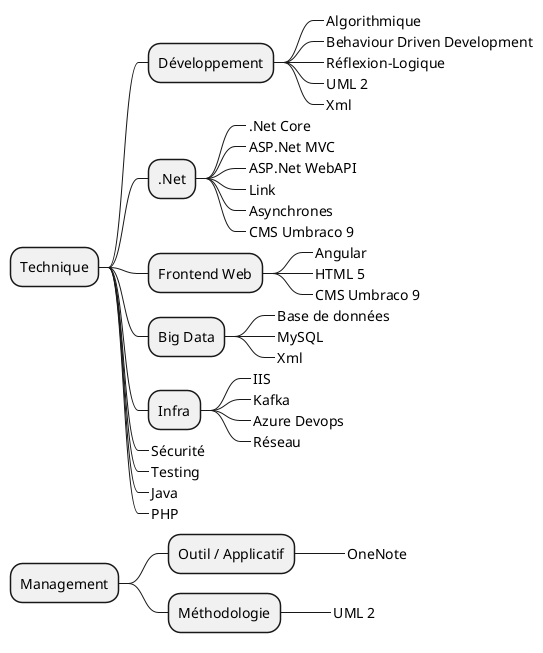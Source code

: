 @startmindmap
* Technique

** Développement
***_ Algorithmique
***_ Behaviour Driven Development
***_ Réflexion-Logique
***_ UML 2
***_ Xml

** .Net
***_ .Net Core
***_ ASP.Net MVC
***_ ASP.Net WebAPI
***_ Link
***_ Asynchrones
***_ CMS Umbraco 9

** Frontend Web
***_ Angular
***_ HTML 5
***_ CMS Umbraco 9

** Big Data
***_ Base de données
***_ MySQL
***_ Xml

** Infra
***_ IIS
***_ Kafka
***_ Azure Devops
***_ Réseau

**_ Sécurité
**_ Testing
**_ Java
**_ PHP


* Management
** Outil / Applicatif
***_ OneNote
** Méthodologie
***_ UML 2

@endmindmap